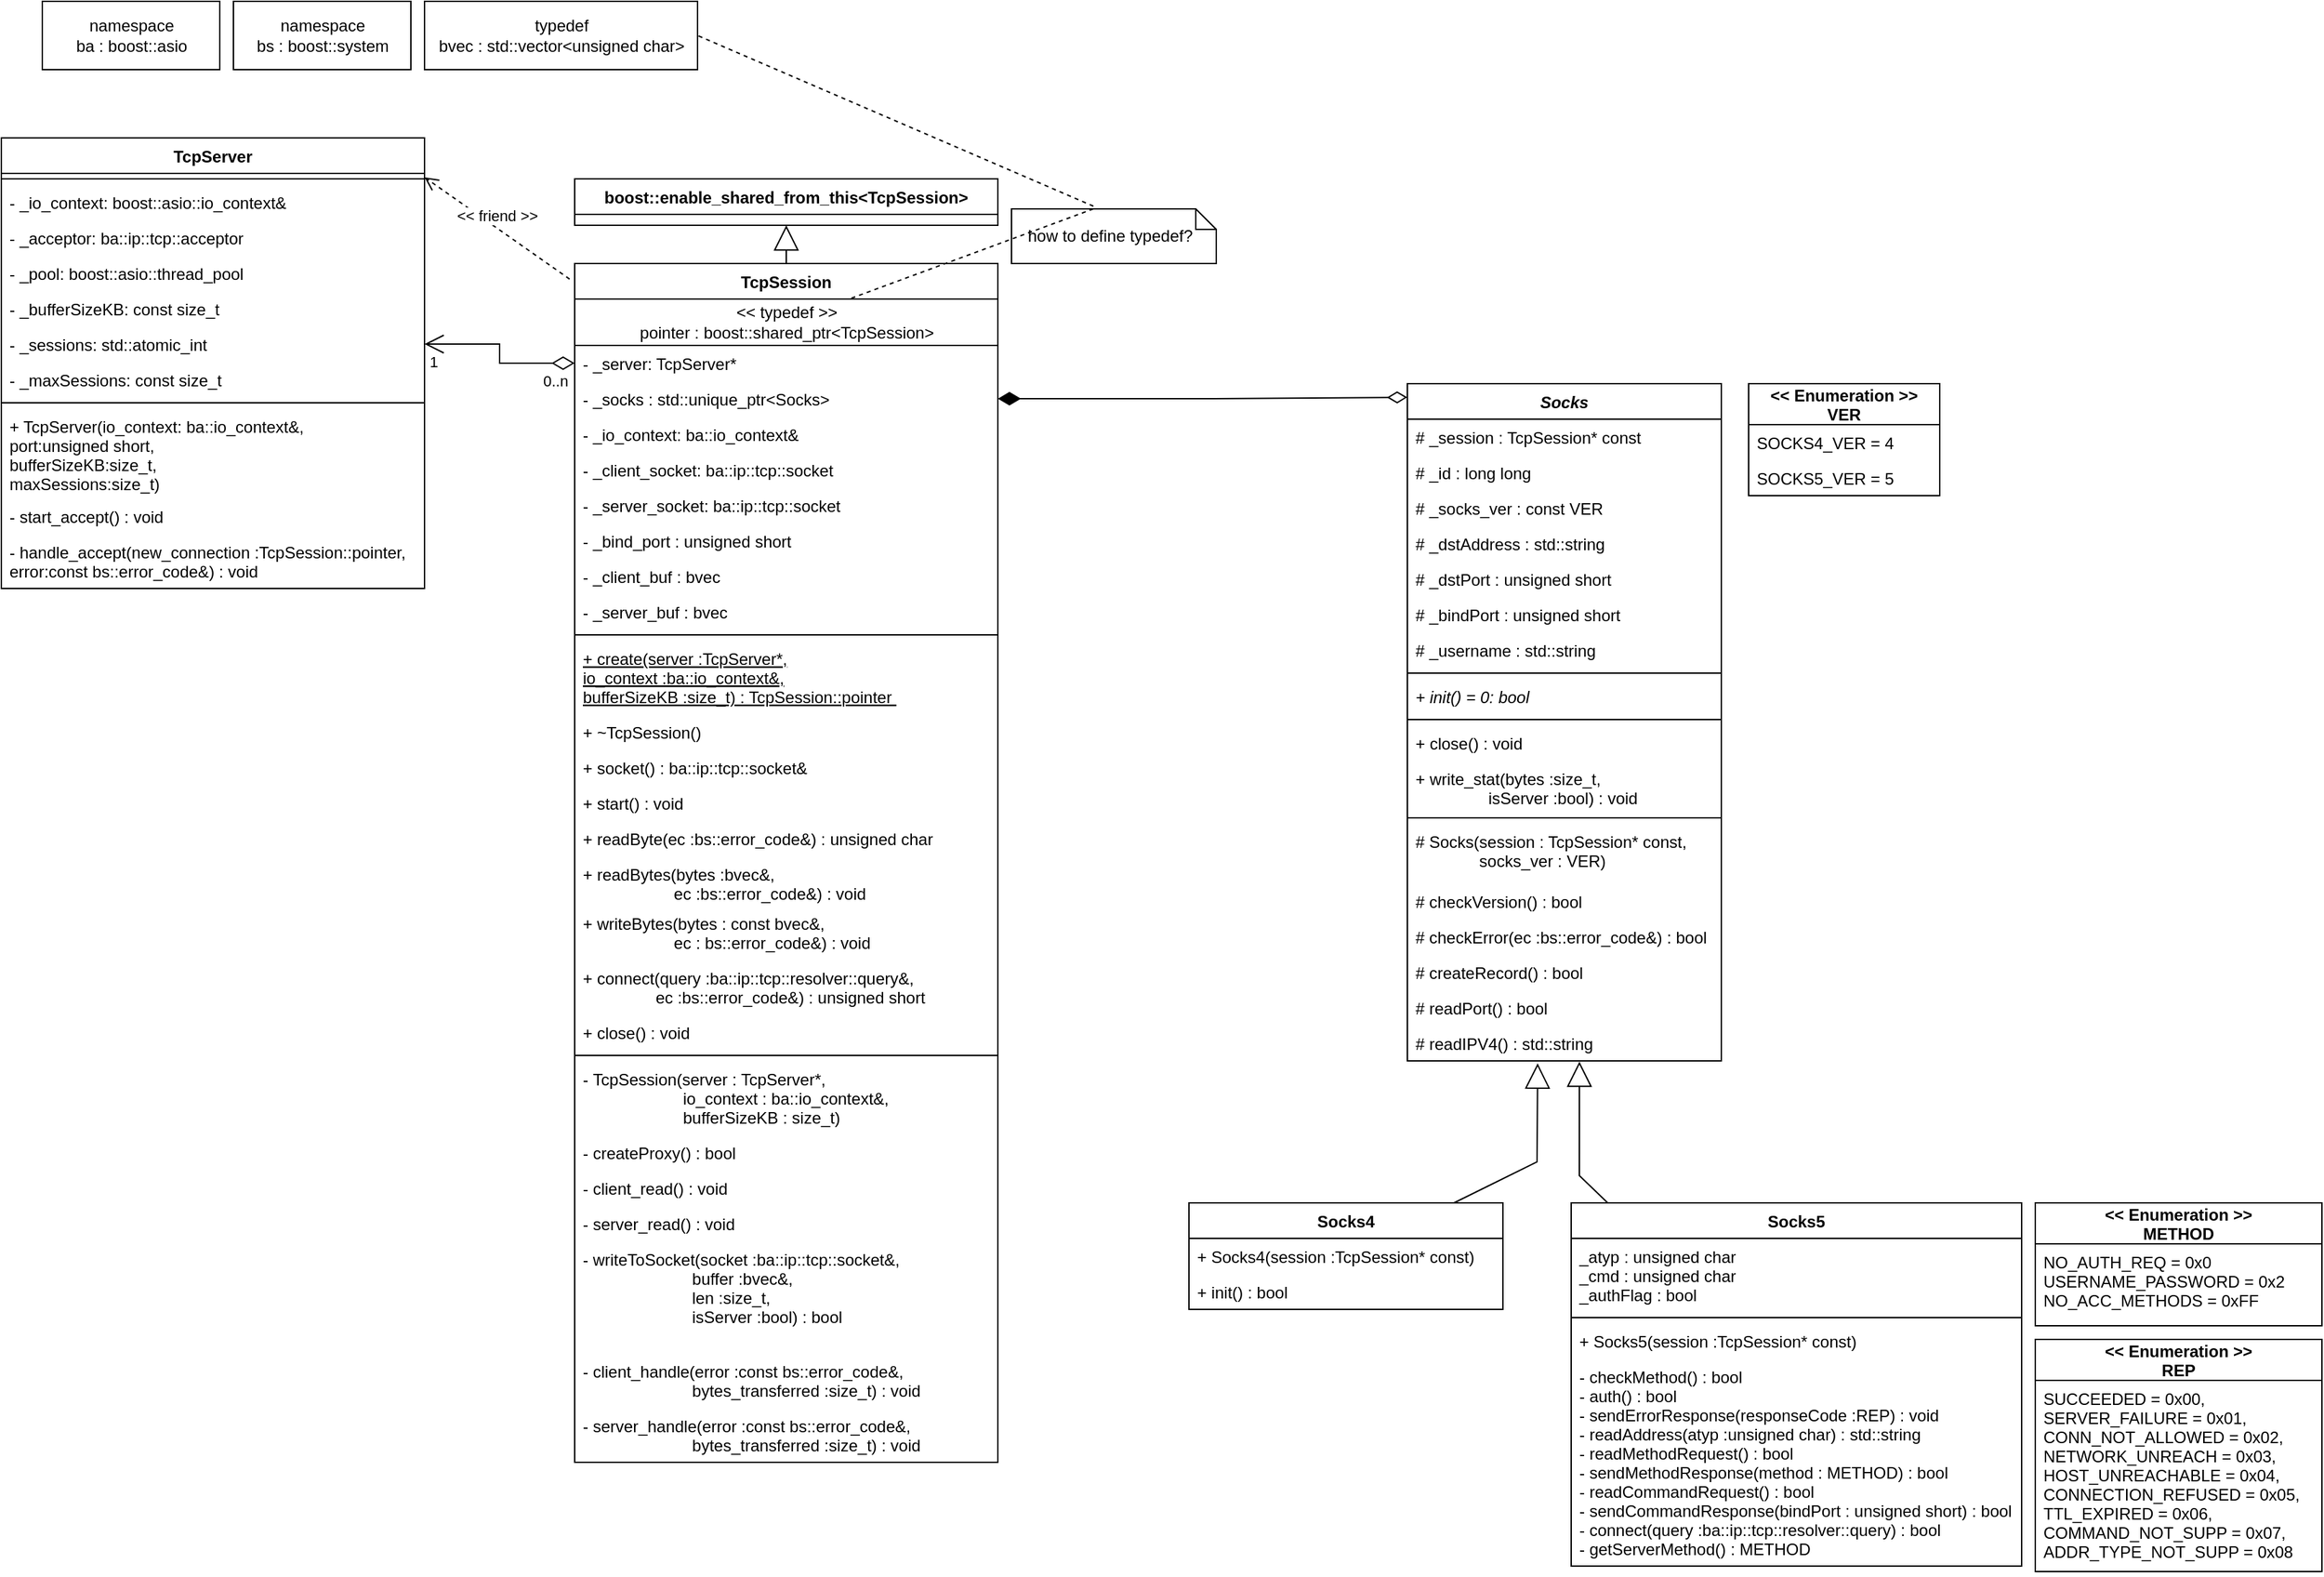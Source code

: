 <mxfile version="19.0.3" type="device" pages="2"><diagram id="UIJXuqIEiAS7_5lKM8gC" name="Page-1"><mxGraphModel dx="1422" dy="2005" grid="1" gridSize="10" guides="1" tooltips="1" connect="1" arrows="1" fold="1" page="1" pageScale="1" pageWidth="850" pageHeight="1100" math="0" shadow="0"><root><mxCell id="0"/><mxCell id="1" parent="0"/><mxCell id="ldQl-NMYxCOX7F74w5O0-2" value="TcpServer" style="swimlane;fontStyle=1;align=center;verticalAlign=top;childLayout=stackLayout;horizontal=1;startSize=26;horizontalStack=0;resizeParent=1;resizeParentMax=0;resizeLast=0;collapsible=1;marginBottom=0;" parent="1" vertex="1"><mxGeometry x="30" y="40" width="310" height="330" as="geometry"/></mxCell><mxCell id="ldQl-NMYxCOX7F74w5O0-4" value="" style="line;strokeWidth=1;fillColor=none;align=left;verticalAlign=middle;spacingTop=-1;spacingLeft=3;spacingRight=3;rotatable=0;labelPosition=right;points=[];portConstraint=eastwest;" parent="ldQl-NMYxCOX7F74w5O0-2" vertex="1"><mxGeometry y="26" width="310" height="8" as="geometry"/></mxCell><mxCell id="ldQl-NMYxCOX7F74w5O0-3" value="- _io_context: boost::asio::io_context&amp;" style="text;strokeColor=none;fillColor=none;align=left;verticalAlign=top;spacingLeft=4;spacingRight=4;overflow=hidden;rotatable=0;points=[[0,0.5],[1,0.5]];portConstraint=eastwest;" parent="ldQl-NMYxCOX7F74w5O0-2" vertex="1"><mxGeometry y="34" width="310" height="26" as="geometry"/></mxCell><mxCell id="03dQwwkKUg44N4_VkBEl-83" value="- _acceptor: ba::ip::tcp::acceptor" style="text;strokeColor=none;fillColor=none;align=left;verticalAlign=top;spacingLeft=4;spacingRight=4;overflow=hidden;rotatable=0;points=[[0,0.5],[1,0.5]];portConstraint=eastwest;" parent="ldQl-NMYxCOX7F74w5O0-2" vertex="1"><mxGeometry y="60" width="310" height="26" as="geometry"/></mxCell><mxCell id="03dQwwkKUg44N4_VkBEl-84" value="- _pool: boost::asio::thread_pool" style="text;strokeColor=none;fillColor=none;align=left;verticalAlign=top;spacingLeft=4;spacingRight=4;overflow=hidden;rotatable=0;points=[[0,0.5],[1,0.5]];portConstraint=eastwest;" parent="ldQl-NMYxCOX7F74w5O0-2" vertex="1"><mxGeometry y="86" width="310" height="26" as="geometry"/></mxCell><mxCell id="03dQwwkKUg44N4_VkBEl-85" value="- _bufferSizeKB: const size_t" style="text;strokeColor=none;fillColor=none;align=left;verticalAlign=top;spacingLeft=4;spacingRight=4;overflow=hidden;rotatable=0;points=[[0,0.5],[1,0.5]];portConstraint=eastwest;" parent="ldQl-NMYxCOX7F74w5O0-2" vertex="1"><mxGeometry y="112" width="310" height="26" as="geometry"/></mxCell><mxCell id="03dQwwkKUg44N4_VkBEl-86" value="- _sessions: std::atomic_int" style="text;strokeColor=none;fillColor=none;align=left;verticalAlign=top;spacingLeft=4;spacingRight=4;overflow=hidden;rotatable=0;points=[[0,0.5],[1,0.5]];portConstraint=eastwest;" parent="ldQl-NMYxCOX7F74w5O0-2" vertex="1"><mxGeometry y="138" width="310" height="26" as="geometry"/></mxCell><mxCell id="03dQwwkKUg44N4_VkBEl-87" value="- _maxSessions: const size_t" style="text;strokeColor=none;fillColor=none;align=left;verticalAlign=top;spacingLeft=4;spacingRight=4;overflow=hidden;rotatable=0;points=[[0,0.5],[1,0.5]];portConstraint=eastwest;" parent="ldQl-NMYxCOX7F74w5O0-2" vertex="1"><mxGeometry y="164" width="310" height="26" as="geometry"/></mxCell><mxCell id="03dQwwkKUg44N4_VkBEl-88" value="" style="line;strokeWidth=1;fillColor=none;align=left;verticalAlign=middle;spacingTop=-1;spacingLeft=3;spacingRight=3;rotatable=0;labelPosition=right;points=[];portConstraint=eastwest;" parent="ldQl-NMYxCOX7F74w5O0-2" vertex="1"><mxGeometry y="190" width="310" height="8" as="geometry"/></mxCell><mxCell id="03dQwwkKUg44N4_VkBEl-89" value="+ TcpServer(io_context: ba::io_context&amp;, &#10;port:unsigned short,&#10;bufferSizeKB:size_t,&#10;maxSessions:size_t)" style="text;strokeColor=none;fillColor=none;align=left;verticalAlign=top;spacingLeft=4;spacingRight=4;overflow=hidden;rotatable=0;points=[[0,0.5],[1,0.5]];portConstraint=eastwest;labelBackgroundColor=default;" parent="ldQl-NMYxCOX7F74w5O0-2" vertex="1"><mxGeometry y="198" width="310" height="66" as="geometry"/></mxCell><mxCell id="03dQwwkKUg44N4_VkBEl-90" value="- start_accept() : void" style="text;strokeColor=none;fillColor=none;align=left;verticalAlign=top;spacingLeft=4;spacingRight=4;overflow=hidden;rotatable=0;points=[[0,0.5],[1,0.5]];portConstraint=eastwest;" parent="ldQl-NMYxCOX7F74w5O0-2" vertex="1"><mxGeometry y="264" width="310" height="26" as="geometry"/></mxCell><mxCell id="03dQwwkKUg44N4_VkBEl-91" value="- handle_accept(new_connection :TcpSession::pointer,&#10;error:const bs::error_code&amp;) : void" style="text;strokeColor=none;fillColor=none;align=left;verticalAlign=top;spacingLeft=4;spacingRight=4;overflow=hidden;rotatable=0;points=[[0,0.5],[1,0.5]];portConstraint=eastwest;" parent="ldQl-NMYxCOX7F74w5O0-2" vertex="1"><mxGeometry y="290" width="310" height="40" as="geometry"/></mxCell><mxCell id="03dQwwkKUg44N4_VkBEl-92" value="TcpSession" style="swimlane;fontStyle=1;align=center;verticalAlign=top;childLayout=stackLayout;horizontal=1;startSize=26;horizontalStack=0;resizeParent=1;resizeParentMax=0;resizeLast=0;collapsible=1;marginBottom=0;labelBackgroundColor=default;fixedWidth=0;resizable=1;" parent="1" vertex="1"><mxGeometry x="450" y="132" width="310" height="878" as="geometry"/></mxCell><mxCell id="03dQwwkKUg44N4_VkBEl-104" value="&amp;lt;&amp;lt; typedef &amp;gt;&amp;gt;&lt;br&gt;pointer : boost::shared_ptr&amp;lt;TcpSession&amp;gt;" style="html=1;labelBackgroundColor=default;fillColor=default;" parent="03dQwwkKUg44N4_VkBEl-92" vertex="1"><mxGeometry y="26" width="310" height="34" as="geometry"/></mxCell><mxCell id="03dQwwkKUg44N4_VkBEl-93" value="- _server: TcpServer* " style="text;strokeColor=none;fillColor=none;align=left;verticalAlign=top;spacingLeft=4;spacingRight=4;overflow=hidden;rotatable=0;points=[[0,0.5],[1,0.5]];portConstraint=eastwest;labelBackgroundColor=default;" parent="03dQwwkKUg44N4_VkBEl-92" vertex="1"><mxGeometry y="60" width="310" height="26" as="geometry"/></mxCell><mxCell id="03dQwwkKUg44N4_VkBEl-122" value="- _socks : std::unique_ptr&lt;Socks&gt; " style="text;strokeColor=none;fillColor=none;align=left;verticalAlign=top;spacingLeft=4;spacingRight=4;overflow=hidden;rotatable=0;points=[[0,0.5],[1,0.5]];portConstraint=eastwest;labelBackgroundColor=default;" parent="03dQwwkKUg44N4_VkBEl-92" vertex="1"><mxGeometry y="86" width="310" height="26" as="geometry"/></mxCell><mxCell id="03dQwwkKUg44N4_VkBEl-113" value="- _io_context: ba::io_context&amp;" style="text;strokeColor=none;fillColor=none;align=left;verticalAlign=top;spacingLeft=4;spacingRight=4;overflow=hidden;rotatable=0;points=[[0,0.5],[1,0.5]];portConstraint=eastwest;labelBackgroundColor=default;" parent="03dQwwkKUg44N4_VkBEl-92" vertex="1"><mxGeometry y="112" width="310" height="26" as="geometry"/></mxCell><mxCell id="03dQwwkKUg44N4_VkBEl-117" value="- _client_socket: ba::ip::tcp::socket" style="text;strokeColor=none;fillColor=none;align=left;verticalAlign=top;spacingLeft=4;spacingRight=4;overflow=hidden;rotatable=0;points=[[0,0.5],[1,0.5]];portConstraint=eastwest;labelBackgroundColor=default;" parent="03dQwwkKUg44N4_VkBEl-92" vertex="1"><mxGeometry y="138" width="310" height="26" as="geometry"/></mxCell><mxCell id="03dQwwkKUg44N4_VkBEl-118" value="- _server_socket: ba::ip::tcp::socket " style="text;strokeColor=none;fillColor=none;align=left;verticalAlign=top;spacingLeft=4;spacingRight=4;overflow=hidden;rotatable=0;points=[[0,0.5],[1,0.5]];portConstraint=eastwest;labelBackgroundColor=default;" parent="03dQwwkKUg44N4_VkBEl-92" vertex="1"><mxGeometry y="164" width="310" height="26" as="geometry"/></mxCell><mxCell id="03dQwwkKUg44N4_VkBEl-119" value="- _bind_port : unsigned short " style="text;strokeColor=none;fillColor=none;align=left;verticalAlign=top;spacingLeft=4;spacingRight=4;overflow=hidden;rotatable=0;points=[[0,0.5],[1,0.5]];portConstraint=eastwest;labelBackgroundColor=default;" parent="03dQwwkKUg44N4_VkBEl-92" vertex="1"><mxGeometry y="190" width="310" height="26" as="geometry"/></mxCell><mxCell id="03dQwwkKUg44N4_VkBEl-120" value="- _client_buf : bvec " style="text;strokeColor=none;fillColor=none;align=left;verticalAlign=top;spacingLeft=4;spacingRight=4;overflow=hidden;rotatable=0;points=[[0,0.5],[1,0.5]];portConstraint=eastwest;labelBackgroundColor=default;" parent="03dQwwkKUg44N4_VkBEl-92" vertex="1"><mxGeometry y="216" width="310" height="26" as="geometry"/></mxCell><mxCell id="03dQwwkKUg44N4_VkBEl-121" value="- _server_buf : bvec " style="text;strokeColor=none;fillColor=none;align=left;verticalAlign=top;spacingLeft=4;spacingRight=4;overflow=hidden;rotatable=0;points=[[0,0.5],[1,0.5]];portConstraint=eastwest;labelBackgroundColor=default;" parent="03dQwwkKUg44N4_VkBEl-92" vertex="1"><mxGeometry y="242" width="310" height="26" as="geometry"/></mxCell><mxCell id="03dQwwkKUg44N4_VkBEl-94" value="" style="line;strokeWidth=1;fillColor=none;align=left;verticalAlign=middle;spacingTop=-1;spacingLeft=3;spacingRight=3;rotatable=0;labelPosition=right;points=[];portConstraint=eastwest;labelBackgroundColor=default;" parent="03dQwwkKUg44N4_VkBEl-92" vertex="1"><mxGeometry y="268" width="310" height="8" as="geometry"/></mxCell><mxCell id="03dQwwkKUg44N4_VkBEl-95" value="+ create(server :TcpServer*,&#10;io_context :ba::io_context&amp;,&#10;bufferSizeKB :size_t) : TcpSession::pointer " style="text;strokeColor=none;fillColor=none;align=left;verticalAlign=top;spacingLeft=4;spacingRight=4;overflow=hidden;rotatable=0;points=[[0,0.5],[1,0.5]];portConstraint=eastwest;labelBackgroundColor=default;fontStyle=4" parent="03dQwwkKUg44N4_VkBEl-92" vertex="1"><mxGeometry y="276" width="310" height="54" as="geometry"/></mxCell><mxCell id="03dQwwkKUg44N4_VkBEl-123" value="+ ~TcpSession()" style="text;strokeColor=none;fillColor=none;align=left;verticalAlign=top;spacingLeft=4;spacingRight=4;overflow=hidden;rotatable=0;points=[[0,0.5],[1,0.5]];portConstraint=eastwest;labelBackgroundColor=default;" parent="03dQwwkKUg44N4_VkBEl-92" vertex="1"><mxGeometry y="330" width="310" height="26" as="geometry"/></mxCell><mxCell id="03dQwwkKUg44N4_VkBEl-124" value="+ socket() : ba::ip::tcp::socket&amp; " style="text;strokeColor=none;fillColor=none;align=left;verticalAlign=top;spacingLeft=4;spacingRight=4;overflow=hidden;rotatable=0;points=[[0,0.5],[1,0.5]];portConstraint=eastwest;labelBackgroundColor=default;" parent="03dQwwkKUg44N4_VkBEl-92" vertex="1"><mxGeometry y="356" width="310" height="26" as="geometry"/></mxCell><mxCell id="03dQwwkKUg44N4_VkBEl-125" value="+ start() : void" style="text;strokeColor=none;fillColor=none;align=left;verticalAlign=top;spacingLeft=4;spacingRight=4;overflow=hidden;rotatable=0;points=[[0,0.5],[1,0.5]];portConstraint=eastwest;labelBackgroundColor=default;" parent="03dQwwkKUg44N4_VkBEl-92" vertex="1"><mxGeometry y="382" width="310" height="26" as="geometry"/></mxCell><mxCell id="03dQwwkKUg44N4_VkBEl-126" value="+ readByte(ec :bs::error_code&amp;) : unsigned char " style="text;strokeColor=none;fillColor=none;align=left;verticalAlign=top;spacingLeft=4;spacingRight=4;overflow=hidden;rotatable=0;points=[[0,0.5],[1,0.5]];portConstraint=eastwest;labelBackgroundColor=default;" parent="03dQwwkKUg44N4_VkBEl-92" vertex="1"><mxGeometry y="408" width="310" height="26" as="geometry"/></mxCell><mxCell id="03dQwwkKUg44N4_VkBEl-127" value="+ readBytes(bytes :bvec&amp;,&#10;                    ec :bs::error_code&amp;) : void" style="text;strokeColor=none;fillColor=none;align=left;verticalAlign=top;spacingLeft=4;spacingRight=4;overflow=hidden;rotatable=0;points=[[0,0.5],[1,0.5]];portConstraint=eastwest;labelBackgroundColor=default;" parent="03dQwwkKUg44N4_VkBEl-92" vertex="1"><mxGeometry y="434" width="310" height="36" as="geometry"/></mxCell><mxCell id="03dQwwkKUg44N4_VkBEl-128" value="+ writeBytes(bytes : const bvec&amp;,&#10;                    ec : bs::error_code&amp;) : void " style="text;strokeColor=none;fillColor=none;align=left;verticalAlign=top;spacingLeft=4;spacingRight=4;overflow=hidden;rotatable=0;points=[[0,0.5],[1,0.5]];portConstraint=eastwest;labelBackgroundColor=default;" parent="03dQwwkKUg44N4_VkBEl-92" vertex="1"><mxGeometry y="470" width="310" height="40" as="geometry"/></mxCell><mxCell id="03dQwwkKUg44N4_VkBEl-129" value="+ connect(query :ba::ip::tcp::resolver::query&amp;,&#10;                ec :bs::error_code&amp;) : unsigned short " style="text;strokeColor=none;fillColor=none;align=left;verticalAlign=top;spacingLeft=4;spacingRight=4;overflow=hidden;rotatable=0;points=[[0,0.5],[1,0.5]];portConstraint=eastwest;labelBackgroundColor=default;" parent="03dQwwkKUg44N4_VkBEl-92" vertex="1"><mxGeometry y="510" width="310" height="40" as="geometry"/></mxCell><mxCell id="03dQwwkKUg44N4_VkBEl-130" value="+ close() : void" style="text;strokeColor=none;fillColor=none;align=left;verticalAlign=top;spacingLeft=4;spacingRight=4;overflow=hidden;rotatable=0;points=[[0,0.5],[1,0.5]];portConstraint=eastwest;labelBackgroundColor=default;" parent="03dQwwkKUg44N4_VkBEl-92" vertex="1"><mxGeometry y="550" width="310" height="26" as="geometry"/></mxCell><mxCell id="03dQwwkKUg44N4_VkBEl-138" value="" style="line;strokeWidth=1;fillColor=none;align=left;verticalAlign=middle;spacingTop=-1;spacingLeft=3;spacingRight=3;rotatable=0;labelPosition=right;points=[];portConstraint=eastwest;labelBackgroundColor=default;" parent="03dQwwkKUg44N4_VkBEl-92" vertex="1"><mxGeometry y="576" width="310" height="8" as="geometry"/></mxCell><mxCell id="03dQwwkKUg44N4_VkBEl-131" value="- TcpSession(server : TcpServer*,&#10;                      io_context : ba::io_context&amp;,&#10;                      bufferSizeKB : size_t)" style="text;strokeColor=none;fillColor=none;align=left;verticalAlign=top;spacingLeft=4;spacingRight=4;overflow=hidden;rotatable=0;points=[[0,0.5],[1,0.5]];portConstraint=eastwest;labelBackgroundColor=default;" parent="03dQwwkKUg44N4_VkBEl-92" vertex="1"><mxGeometry y="584" width="310" height="54" as="geometry"/></mxCell><mxCell id="03dQwwkKUg44N4_VkBEl-132" value="- createProxy() : bool " style="text;strokeColor=none;fillColor=none;align=left;verticalAlign=top;spacingLeft=4;spacingRight=4;overflow=hidden;rotatable=0;points=[[0,0.5],[1,0.5]];portConstraint=eastwest;labelBackgroundColor=default;" parent="03dQwwkKUg44N4_VkBEl-92" vertex="1"><mxGeometry y="638" width="310" height="26" as="geometry"/></mxCell><mxCell id="03dQwwkKUg44N4_VkBEl-133" value="- client_read() : void" style="text;strokeColor=none;fillColor=none;align=left;verticalAlign=top;spacingLeft=4;spacingRight=4;overflow=hidden;rotatable=0;points=[[0,0.5],[1,0.5]];portConstraint=eastwest;labelBackgroundColor=default;" parent="03dQwwkKUg44N4_VkBEl-92" vertex="1"><mxGeometry y="664" width="310" height="26" as="geometry"/></mxCell><mxCell id="03dQwwkKUg44N4_VkBEl-134" value="- server_read() : void" style="text;strokeColor=none;fillColor=none;align=left;verticalAlign=top;spacingLeft=4;spacingRight=4;overflow=hidden;rotatable=0;points=[[0,0.5],[1,0.5]];portConstraint=eastwest;labelBackgroundColor=default;" parent="03dQwwkKUg44N4_VkBEl-92" vertex="1"><mxGeometry y="690" width="310" height="26" as="geometry"/></mxCell><mxCell id="03dQwwkKUg44N4_VkBEl-135" value="- writeToSocket(socket :ba::ip::tcp::socket&amp;,&#10;                        buffer :bvec&amp;,&#10;                        len :size_t,&#10;                        isServer :bool) : bool " style="text;strokeColor=none;fillColor=none;align=left;verticalAlign=top;spacingLeft=4;spacingRight=4;overflow=hidden;rotatable=0;points=[[0,0.5],[1,0.5]];portConstraint=eastwest;labelBackgroundColor=default;" parent="03dQwwkKUg44N4_VkBEl-92" vertex="1"><mxGeometry y="716" width="310" height="82" as="geometry"/></mxCell><mxCell id="03dQwwkKUg44N4_VkBEl-136" value="- client_handle(error :const bs::error_code&amp;,&#10;                        bytes_transferred :size_t) : void " style="text;strokeColor=none;fillColor=none;align=left;verticalAlign=top;spacingLeft=4;spacingRight=4;overflow=hidden;rotatable=0;points=[[0,0.5],[1,0.5]];portConstraint=eastwest;labelBackgroundColor=default;" parent="03dQwwkKUg44N4_VkBEl-92" vertex="1"><mxGeometry y="798" width="310" height="40" as="geometry"/></mxCell><mxCell id="03dQwwkKUg44N4_VkBEl-137" value="- server_handle(error :const bs::error_code&amp;,&#10;                        bytes_transferred :size_t) : void " style="text;strokeColor=none;fillColor=none;align=left;verticalAlign=top;spacingLeft=4;spacingRight=4;overflow=hidden;rotatable=0;points=[[0,0.5],[1,0.5]];portConstraint=eastwest;labelBackgroundColor=default;" parent="03dQwwkKUg44N4_VkBEl-92" vertex="1"><mxGeometry y="838" width="310" height="40" as="geometry"/></mxCell><mxCell id="03dQwwkKUg44N4_VkBEl-96" value="&amp;lt;&amp;lt; friend &amp;gt;&amp;gt;" style="html=1;verticalAlign=bottom;endArrow=open;dashed=1;endSize=8;rounded=0;entryX=1;entryY=0.356;entryDx=0;entryDy=0;entryPerimeter=0;exitX=-0.012;exitY=0.013;exitDx=0;exitDy=0;exitPerimeter=0;" parent="1" source="03dQwwkKUg44N4_VkBEl-92" target="ldQl-NMYxCOX7F74w5O0-4" edge="1"><mxGeometry relative="1" as="geometry"><mxPoint x="470" y="130" as="sourcePoint"/><mxPoint x="350" y="50" as="targetPoint"/></mxGeometry></mxCell><mxCell id="03dQwwkKUg44N4_VkBEl-97" value="boost::enable_shared_from_this&lt;TcpSession&gt;" style="swimlane;fontStyle=1;align=center;verticalAlign=top;childLayout=stackLayout;horizontal=1;startSize=26;horizontalStack=0;resizeParent=1;resizeParentMax=0;resizeLast=0;collapsible=1;marginBottom=0;labelBackgroundColor=default;" parent="1" vertex="1"><mxGeometry x="450" y="70" width="310" height="34" as="geometry"/></mxCell><mxCell id="03dQwwkKUg44N4_VkBEl-101" value="" style="endArrow=block;endSize=16;endFill=0;html=1;rounded=0;" parent="1" source="03dQwwkKUg44N4_VkBEl-92" target="03dQwwkKUg44N4_VkBEl-97" edge="1"><mxGeometry width="160" relative="1" as="geometry"><mxPoint x="490" y="150" as="sourcePoint"/><mxPoint x="650" y="150" as="targetPoint"/></mxGeometry></mxCell><mxCell id="03dQwwkKUg44N4_VkBEl-107" value="how to define typedef?" style="shape=note;size=15;align=left;spacingLeft=10;html=1;whiteSpace=wrap;labelBackgroundColor=default;fillColor=default;" parent="1" vertex="1"><mxGeometry x="770" y="92" width="150" height="40" as="geometry"/></mxCell><mxCell id="03dQwwkKUg44N4_VkBEl-108" value="" style="edgeStyle=none;endArrow=none;exitX=0.4;exitY=0;dashed=1;html=1;rounded=0;" parent="1" source="03dQwwkKUg44N4_VkBEl-107" target="03dQwwkKUg44N4_VkBEl-104" edge="1"><mxGeometry x="1" relative="1" as="geometry"><mxPoint x="620" y="290" as="targetPoint"/></mxGeometry></mxCell><mxCell id="03dQwwkKUg44N4_VkBEl-110" value="" style="endArrow=open;html=1;endSize=12;startArrow=diamondThin;startSize=14;startFill=0;edgeStyle=orthogonalEdgeStyle;rounded=0;" parent="1" source="03dQwwkKUg44N4_VkBEl-93" target="03dQwwkKUg44N4_VkBEl-86" edge="1"><mxGeometry relative="1" as="geometry"><mxPoint x="425" y="260" as="sourcePoint"/><mxPoint x="340" y="70" as="targetPoint"/><Array as="points"/></mxGeometry></mxCell><mxCell id="03dQwwkKUg44N4_VkBEl-111" value="0..n" style="edgeLabel;resizable=0;html=1;align=left;verticalAlign=top;labelBackgroundColor=default;fillColor=default;" parent="03dQwwkKUg44N4_VkBEl-110" connectable="0" vertex="1"><mxGeometry x="-1" relative="1" as="geometry"><mxPoint x="-25" as="offset"/></mxGeometry></mxCell><mxCell id="03dQwwkKUg44N4_VkBEl-112" value="1" style="edgeLabel;resizable=0;html=1;align=right;verticalAlign=top;labelBackgroundColor=default;fillColor=default;" parent="03dQwwkKUg44N4_VkBEl-110" connectable="0" vertex="1"><mxGeometry x="1" relative="1" as="geometry"><mxPoint x="10" as="offset"/></mxGeometry></mxCell><mxCell id="03dQwwkKUg44N4_VkBEl-114" value="namespace&lt;br&gt;ba : boost::asio" style="html=1;labelBackgroundColor=default;fillColor=default;" parent="1" vertex="1"><mxGeometry x="60" y="-60" width="130" height="50" as="geometry"/></mxCell><mxCell id="03dQwwkKUg44N4_VkBEl-115" value="namespace&lt;br&gt;bs : boost::system" style="html=1;labelBackgroundColor=default;fillColor=default;" parent="1" vertex="1"><mxGeometry x="200" y="-60" width="130" height="50" as="geometry"/></mxCell><mxCell id="03dQwwkKUg44N4_VkBEl-116" value="typedef&lt;br&gt;bvec : std::vector&amp;lt;unsigned char&amp;gt;" style="html=1;labelBackgroundColor=default;fillColor=default;" parent="1" vertex="1"><mxGeometry x="340" y="-60" width="200" height="50" as="geometry"/></mxCell><mxCell id="03dQwwkKUg44N4_VkBEl-139" value="Socks" style="swimlane;fontStyle=3;align=center;verticalAlign=top;childLayout=stackLayout;horizontal=1;startSize=26;horizontalStack=0;resizeParent=1;resizeParentMax=0;resizeLast=0;collapsible=1;marginBottom=0;labelBackgroundColor=default;fillColor=default;" parent="1" vertex="1"><mxGeometry x="1060" y="220" width="230" height="496" as="geometry"/></mxCell><mxCell id="03dQwwkKUg44N4_VkBEl-140" value="# _session : TcpSession* const" style="text;strokeColor=none;fillColor=none;align=left;verticalAlign=top;spacingLeft=4;spacingRight=4;overflow=hidden;rotatable=0;points=[[0,0.5],[1,0.5]];portConstraint=eastwest;labelBackgroundColor=default;" parent="03dQwwkKUg44N4_VkBEl-139" vertex="1"><mxGeometry y="26" width="230" height="26" as="geometry"/></mxCell><mxCell id="03dQwwkKUg44N4_VkBEl-146" value="# _id : long long " style="text;strokeColor=none;fillColor=none;align=left;verticalAlign=top;spacingLeft=4;spacingRight=4;overflow=hidden;rotatable=0;points=[[0,0.5],[1,0.5]];portConstraint=eastwest;labelBackgroundColor=default;" parent="03dQwwkKUg44N4_VkBEl-139" vertex="1"><mxGeometry y="52" width="230" height="26" as="geometry"/></mxCell><mxCell id="03dQwwkKUg44N4_VkBEl-147" value="# _socks_ver : const VER " style="text;strokeColor=none;fillColor=none;align=left;verticalAlign=top;spacingLeft=4;spacingRight=4;overflow=hidden;rotatable=0;points=[[0,0.5],[1,0.5]];portConstraint=eastwest;labelBackgroundColor=default;" parent="03dQwwkKUg44N4_VkBEl-139" vertex="1"><mxGeometry y="78" width="230" height="26" as="geometry"/></mxCell><mxCell id="03dQwwkKUg44N4_VkBEl-148" value="# _dstAddress : std::string " style="text;strokeColor=none;fillColor=none;align=left;verticalAlign=top;spacingLeft=4;spacingRight=4;overflow=hidden;rotatable=0;points=[[0,0.5],[1,0.5]];portConstraint=eastwest;labelBackgroundColor=default;" parent="03dQwwkKUg44N4_VkBEl-139" vertex="1"><mxGeometry y="104" width="230" height="26" as="geometry"/></mxCell><mxCell id="03dQwwkKUg44N4_VkBEl-150" value="# _dstPort : unsigned short" style="text;strokeColor=none;fillColor=none;align=left;verticalAlign=top;spacingLeft=4;spacingRight=4;overflow=hidden;rotatable=0;points=[[0,0.5],[1,0.5]];portConstraint=eastwest;labelBackgroundColor=default;" parent="03dQwwkKUg44N4_VkBEl-139" vertex="1"><mxGeometry y="130" width="230" height="26" as="geometry"/></mxCell><mxCell id="03dQwwkKUg44N4_VkBEl-151" value="# _bindPort : unsigned short " style="text;strokeColor=none;fillColor=none;align=left;verticalAlign=top;spacingLeft=4;spacingRight=4;overflow=hidden;rotatable=0;points=[[0,0.5],[1,0.5]];portConstraint=eastwest;labelBackgroundColor=default;" parent="03dQwwkKUg44N4_VkBEl-139" vertex="1"><mxGeometry y="156" width="230" height="26" as="geometry"/></mxCell><mxCell id="03dQwwkKUg44N4_VkBEl-152" value="# _username : std::string " style="text;strokeColor=none;fillColor=none;align=left;verticalAlign=top;spacingLeft=4;spacingRight=4;overflow=hidden;rotatable=0;points=[[0,0.5],[1,0.5]];portConstraint=eastwest;labelBackgroundColor=default;" parent="03dQwwkKUg44N4_VkBEl-139" vertex="1"><mxGeometry y="182" width="230" height="26" as="geometry"/></mxCell><mxCell id="03dQwwkKUg44N4_VkBEl-141" value="" style="line;strokeWidth=1;fillColor=none;align=left;verticalAlign=middle;spacingTop=-1;spacingLeft=3;spacingRight=3;rotatable=0;labelPosition=right;points=[];portConstraint=eastwest;labelBackgroundColor=default;" parent="03dQwwkKUg44N4_VkBEl-139" vertex="1"><mxGeometry y="208" width="230" height="8" as="geometry"/></mxCell><mxCell id="03dQwwkKUg44N4_VkBEl-160" value="+ init() = 0: bool " style="text;strokeColor=none;fillColor=none;align=left;verticalAlign=top;spacingLeft=4;spacingRight=4;overflow=hidden;rotatable=0;points=[[0,0.5],[1,0.5]];portConstraint=eastwest;labelBackgroundColor=default;fontStyle=2" parent="03dQwwkKUg44N4_VkBEl-139" vertex="1"><mxGeometry y="216" width="230" height="26" as="geometry"/></mxCell><mxCell id="03dQwwkKUg44N4_VkBEl-163" value="" style="line;strokeWidth=1;fillColor=none;align=left;verticalAlign=middle;spacingTop=-1;spacingLeft=3;spacingRight=3;rotatable=0;labelPosition=right;points=[];portConstraint=eastwest;labelBackgroundColor=default;" parent="03dQwwkKUg44N4_VkBEl-139" vertex="1"><mxGeometry y="242" width="230" height="8" as="geometry"/></mxCell><mxCell id="03dQwwkKUg44N4_VkBEl-161" value="+ close() : void" style="text;strokeColor=none;fillColor=none;align=left;verticalAlign=top;spacingLeft=4;spacingRight=4;overflow=hidden;rotatable=0;points=[[0,0.5],[1,0.5]];portConstraint=eastwest;labelBackgroundColor=default;fontStyle=0" parent="03dQwwkKUg44N4_VkBEl-139" vertex="1"><mxGeometry y="250" width="230" height="26" as="geometry"/></mxCell><mxCell id="03dQwwkKUg44N4_VkBEl-162" value="+ write_stat(bytes :size_t,&#10;                isServer :bool) : void " style="text;strokeColor=none;fillColor=none;align=left;verticalAlign=top;spacingLeft=4;spacingRight=4;overflow=hidden;rotatable=0;points=[[0,0.5],[1,0.5]];portConstraint=eastwest;labelBackgroundColor=default;" parent="03dQwwkKUg44N4_VkBEl-139" vertex="1"><mxGeometry y="276" width="230" height="38" as="geometry"/></mxCell><mxCell id="03dQwwkKUg44N4_VkBEl-158" value="" style="line;strokeWidth=1;fillColor=none;align=left;verticalAlign=middle;spacingTop=-1;spacingLeft=3;spacingRight=3;rotatable=0;labelPosition=right;points=[];portConstraint=eastwest;labelBackgroundColor=default;" parent="03dQwwkKUg44N4_VkBEl-139" vertex="1"><mxGeometry y="314" width="230" height="8" as="geometry"/></mxCell><mxCell id="03dQwwkKUg44N4_VkBEl-142" value="# Socks(session : TcpSession* const,&#10;              socks_ver : VER)" style="text;strokeColor=none;fillColor=none;align=left;verticalAlign=top;spacingLeft=4;spacingRight=4;overflow=hidden;rotatable=0;points=[[0,0.5],[1,0.5]];portConstraint=eastwest;labelBackgroundColor=default;" parent="03dQwwkKUg44N4_VkBEl-139" vertex="1"><mxGeometry y="322" width="230" height="44" as="geometry"/></mxCell><mxCell id="03dQwwkKUg44N4_VkBEl-153" value="# checkVersion() : bool " style="text;strokeColor=none;fillColor=none;align=left;verticalAlign=top;spacingLeft=4;spacingRight=4;overflow=hidden;rotatable=0;points=[[0,0.5],[1,0.5]];portConstraint=eastwest;labelBackgroundColor=default;" parent="03dQwwkKUg44N4_VkBEl-139" vertex="1"><mxGeometry y="366" width="230" height="26" as="geometry"/></mxCell><mxCell id="03dQwwkKUg44N4_VkBEl-154" value="# checkError(ec :bs::error_code&amp;) : bool " style="text;strokeColor=none;fillColor=none;align=left;verticalAlign=top;spacingLeft=4;spacingRight=4;overflow=hidden;rotatable=0;points=[[0,0.5],[1,0.5]];portConstraint=eastwest;labelBackgroundColor=default;" parent="03dQwwkKUg44N4_VkBEl-139" vertex="1"><mxGeometry y="392" width="230" height="26" as="geometry"/></mxCell><mxCell id="03dQwwkKUg44N4_VkBEl-155" value="# createRecord() : bool" style="text;strokeColor=none;fillColor=none;align=left;verticalAlign=top;spacingLeft=4;spacingRight=4;overflow=hidden;rotatable=0;points=[[0,0.5],[1,0.5]];portConstraint=eastwest;labelBackgroundColor=default;" parent="03dQwwkKUg44N4_VkBEl-139" vertex="1"><mxGeometry y="418" width="230" height="26" as="geometry"/></mxCell><mxCell id="03dQwwkKUg44N4_VkBEl-156" value="# readPort() : bool " style="text;strokeColor=none;fillColor=none;align=left;verticalAlign=top;spacingLeft=4;spacingRight=4;overflow=hidden;rotatable=0;points=[[0,0.5],[1,0.5]];portConstraint=eastwest;labelBackgroundColor=default;" parent="03dQwwkKUg44N4_VkBEl-139" vertex="1"><mxGeometry y="444" width="230" height="26" as="geometry"/></mxCell><mxCell id="03dQwwkKUg44N4_VkBEl-157" value="# readIPV4() : std::string " style="text;strokeColor=none;fillColor=none;align=left;verticalAlign=top;spacingLeft=4;spacingRight=4;overflow=hidden;rotatable=0;points=[[0,0.5],[1,0.5]];portConstraint=eastwest;labelBackgroundColor=default;" parent="03dQwwkKUg44N4_VkBEl-139" vertex="1"><mxGeometry y="470" width="230" height="26" as="geometry"/></mxCell><mxCell id="03dQwwkKUg44N4_VkBEl-143" value="" style="endArrow=diamondThin;html=1;endSize=12;startArrow=diamondThin;startSize=14;startFill=1;edgeStyle=orthogonalEdgeStyle;align=left;verticalAlign=bottom;rounded=0;endFill=0;" parent="1" source="03dQwwkKUg44N4_VkBEl-122" edge="1"><mxGeometry x="-0.933" y="31" relative="1" as="geometry"><mxPoint x="760" y="230" as="sourcePoint"/><mxPoint x="1060" y="230" as="targetPoint"/><mxPoint as="offset"/></mxGeometry></mxCell><mxCell id="03dQwwkKUg44N4_VkBEl-144" value="" style="edgeStyle=none;endArrow=none;dashed=1;html=1;rounded=0;entryX=1;entryY=0.5;entryDx=0;entryDy=0;" parent="1" target="03dQwwkKUg44N4_VkBEl-116" edge="1"><mxGeometry x="1" relative="1" as="geometry"><mxPoint x="661.084" y="168" as="targetPoint"/><mxPoint x="830" y="90" as="sourcePoint"/></mxGeometry></mxCell><mxCell id="03dQwwkKUg44N4_VkBEl-164" value="&lt;&lt; Enumeration &gt;&gt;&#10;VER" style="swimlane;fontStyle=1;childLayout=stackLayout;horizontal=1;startSize=30;fillColor=none;horizontalStack=0;resizeParent=1;resizeParentMax=0;resizeLast=0;collapsible=1;marginBottom=0;labelBackgroundColor=default;" parent="1" vertex="1"><mxGeometry x="1310" y="220" width="140" height="82" as="geometry"/></mxCell><mxCell id="03dQwwkKUg44N4_VkBEl-165" value="SOCKS4_VER = 4" style="text;strokeColor=none;fillColor=none;align=left;verticalAlign=top;spacingLeft=4;spacingRight=4;overflow=hidden;rotatable=0;points=[[0,0.5],[1,0.5]];portConstraint=eastwest;labelBackgroundColor=default;" parent="03dQwwkKUg44N4_VkBEl-164" vertex="1"><mxGeometry y="30" width="140" height="26" as="geometry"/></mxCell><mxCell id="03dQwwkKUg44N4_VkBEl-166" value="SOCKS5_VER = 5" style="text;strokeColor=none;fillColor=none;align=left;verticalAlign=top;spacingLeft=4;spacingRight=4;overflow=hidden;rotatable=0;points=[[0,0.5],[1,0.5]];portConstraint=eastwest;labelBackgroundColor=default;" parent="03dQwwkKUg44N4_VkBEl-164" vertex="1"><mxGeometry y="56" width="140" height="26" as="geometry"/></mxCell><mxCell id="03dQwwkKUg44N4_VkBEl-168" value="Socks4" style="swimlane;fontStyle=1;childLayout=stackLayout;horizontal=1;startSize=26;fillColor=none;horizontalStack=0;resizeParent=1;resizeParentMax=0;resizeLast=0;collapsible=1;marginBottom=0;labelBackgroundColor=default;" parent="1" vertex="1"><mxGeometry x="900" y="820" width="230" height="78" as="geometry"/></mxCell><mxCell id="03dQwwkKUg44N4_VkBEl-169" value="+ Socks4(session :TcpSession* const)" style="text;strokeColor=none;fillColor=none;align=left;verticalAlign=top;spacingLeft=4;spacingRight=4;overflow=hidden;rotatable=0;points=[[0,0.5],[1,0.5]];portConstraint=eastwest;labelBackgroundColor=default;" parent="03dQwwkKUg44N4_VkBEl-168" vertex="1"><mxGeometry y="26" width="230" height="26" as="geometry"/></mxCell><mxCell id="03dQwwkKUg44N4_VkBEl-171" value="+ init() : bool" style="text;strokeColor=none;fillColor=none;align=left;verticalAlign=top;spacingLeft=4;spacingRight=4;overflow=hidden;rotatable=0;points=[[0,0.5],[1,0.5]];portConstraint=eastwest;labelBackgroundColor=default;" parent="03dQwwkKUg44N4_VkBEl-168" vertex="1"><mxGeometry y="52" width="230" height="26" as="geometry"/></mxCell><mxCell id="03dQwwkKUg44N4_VkBEl-172" value="" style="endArrow=block;endSize=16;endFill=0;html=1;rounded=0;entryX=0.415;entryY=1.069;entryDx=0;entryDy=0;entryPerimeter=0;" parent="1" source="03dQwwkKUg44N4_VkBEl-168" target="03dQwwkKUg44N4_VkBEl-157" edge="1"><mxGeometry x="-1" y="118" width="160" relative="1" as="geometry"><mxPoint x="1120" y="820" as="sourcePoint"/><mxPoint x="1010" y="750" as="targetPoint"/><Array as="points"><mxPoint x="1155" y="790"/></Array><mxPoint x="-22" y="27" as="offset"/></mxGeometry></mxCell><mxCell id="03dQwwkKUg44N4_VkBEl-177" value="Socks5" style="swimlane;fontStyle=1;align=center;verticalAlign=top;childLayout=stackLayout;horizontal=1;startSize=26;horizontalStack=0;resizeParent=1;resizeParentMax=0;resizeLast=0;collapsible=1;marginBottom=0;labelBackgroundColor=default;fillColor=default;" parent="1" vertex="1"><mxGeometry x="1180" y="820" width="330" height="266" as="geometry"/></mxCell><mxCell id="03dQwwkKUg44N4_VkBEl-178" value="_atyp : unsigned char&#10;_cmd : unsigned char &#10;_authFlag : bool " style="text;strokeColor=none;fillColor=none;align=left;verticalAlign=top;spacingLeft=4;spacingRight=4;overflow=hidden;rotatable=0;points=[[0,0.5],[1,0.5]];portConstraint=eastwest;labelBackgroundColor=default;" parent="03dQwwkKUg44N4_VkBEl-177" vertex="1"><mxGeometry y="26" width="330" height="54" as="geometry"/></mxCell><mxCell id="03dQwwkKUg44N4_VkBEl-179" value="" style="line;strokeWidth=1;fillColor=none;align=left;verticalAlign=middle;spacingTop=-1;spacingLeft=3;spacingRight=3;rotatable=0;labelPosition=right;points=[];portConstraint=eastwest;labelBackgroundColor=default;" parent="03dQwwkKUg44N4_VkBEl-177" vertex="1"><mxGeometry y="80" width="330" height="8" as="geometry"/></mxCell><mxCell id="03dQwwkKUg44N4_VkBEl-199" value="+ Socks5(session :TcpSession* const)" style="text;strokeColor=none;fillColor=none;align=left;verticalAlign=top;spacingLeft=4;spacingRight=4;overflow=hidden;rotatable=0;points=[[0,0.5],[1,0.5]];portConstraint=eastwest;labelBackgroundColor=default;" parent="03dQwwkKUg44N4_VkBEl-177" vertex="1"><mxGeometry y="88" width="330" height="26" as="geometry"/></mxCell><mxCell id="03dQwwkKUg44N4_VkBEl-180" value="- checkMethod() : bool &#10;- auth() : bool&#10;- sendErrorResponse(responseCode :REP) : void&#10;- readAddress(atyp :unsigned char) : std::string&#10;- readMethodRequest() : bool&#10;- sendMethodResponse(method : METHOD) : bool&#10;- readCommandRequest() : bool&#10;- sendCommandResponse(bindPort : unsigned short) : bool&#10;- connect(query :ba::ip::tcp::resolver::query) : bool&#10;- getServerMethod() : METHOD " style="text;strokeColor=none;fillColor=none;align=left;verticalAlign=top;spacingLeft=4;spacingRight=4;overflow=hidden;rotatable=0;points=[[0,0.5],[1,0.5]];portConstraint=eastwest;labelBackgroundColor=default;" parent="03dQwwkKUg44N4_VkBEl-177" vertex="1"><mxGeometry y="114" width="330" height="152" as="geometry"/></mxCell><mxCell id="03dQwwkKUg44N4_VkBEl-181" value="" style="endArrow=block;endSize=16;endFill=0;html=1;rounded=0;entryX=0.548;entryY=1.019;entryDx=0;entryDy=0;entryPerimeter=0;" parent="1" source="03dQwwkKUg44N4_VkBEl-177" target="03dQwwkKUg44N4_VkBEl-157" edge="1"><mxGeometry x="-1" y="118" width="160" relative="1" as="geometry"><mxPoint x="1113.78" y="830" as="sourcePoint"/><mxPoint x="1165.45" y="753.794" as="targetPoint"/><Array as="points"><mxPoint x="1186" y="800"/></Array><mxPoint x="-22" y="27" as="offset"/></mxGeometry></mxCell><mxCell id="03dQwwkKUg44N4_VkBEl-194" value="&lt;&lt; Enumeration &gt;&gt;&#10;METHOD" style="swimlane;fontStyle=1;childLayout=stackLayout;horizontal=1;startSize=30;fillColor=none;horizontalStack=0;resizeParent=1;resizeParentMax=0;resizeLast=0;collapsible=1;marginBottom=0;labelBackgroundColor=default;" parent="1" vertex="1"><mxGeometry x="1520" y="820" width="210" height="90" as="geometry"/></mxCell><mxCell id="03dQwwkKUg44N4_VkBEl-195" value="NO_AUTH_REQ = 0x0&#10;&#9;USERNAME_PASSWORD = 0x2&#10;NO_ACC_METHODS = 0xFF" style="text;strokeColor=none;fillColor=none;align=left;verticalAlign=top;spacingLeft=4;spacingRight=4;overflow=hidden;rotatable=0;points=[[0,0.5],[1,0.5]];portConstraint=eastwest;labelBackgroundColor=default;" parent="03dQwwkKUg44N4_VkBEl-194" vertex="1"><mxGeometry y="30" width="210" height="60" as="geometry"/></mxCell><mxCell id="03dQwwkKUg44N4_VkBEl-197" value="&lt;&lt; Enumeration &gt;&gt;&#10;REP" style="swimlane;fontStyle=1;childLayout=stackLayout;horizontal=1;startSize=30;fillColor=none;horizontalStack=0;resizeParent=1;resizeParentMax=0;resizeLast=0;collapsible=1;marginBottom=0;labelBackgroundColor=default;" parent="1" vertex="1"><mxGeometry x="1520" y="920" width="210" height="170" as="geometry"/></mxCell><mxCell id="03dQwwkKUg44N4_VkBEl-198" value="SUCCEEDED = 0x00,&#10;&#9;SERVER_FAILURE = 0x01,&#10;&#9;CONN_NOT_ALLOWED = 0x02,&#10;&#9;NETWORK_UNREACH = 0x03,&#10;&#9;HOST_UNREACHABLE = 0x04,&#10;&#9;CONNECTION_REFUSED = 0x05,&#10;&#9;TTL_EXPIRED = 0x06,&#10;&#9;COMMAND_NOT_SUPP = 0x07,&#10;&#9;ADDR_TYPE_NOT_SUPP = 0x08" style="text;strokeColor=none;fillColor=none;align=left;verticalAlign=top;spacingLeft=4;spacingRight=4;overflow=hidden;rotatable=0;points=[[0,0.5],[1,0.5]];portConstraint=eastwest;labelBackgroundColor=default;" parent="03dQwwkKUg44N4_VkBEl-197" vertex="1"><mxGeometry y="30" width="210" height="140" as="geometry"/></mxCell></root></mxGraphModel></diagram><diagram id="OMYBBVLQ9kpf69jBRu_z" name="cfg and logger"><mxGraphModel dx="1673" dy="1065" grid="1" gridSize="10" guides="1" tooltips="1" connect="1" arrows="1" fold="1" page="1" pageScale="1" pageWidth="827" pageHeight="1169" math="0" shadow="0"><root><mxCell id="0"/><mxCell id="1" parent="0"/><mxCell id="8HV7mTmubXvhCRB5pjfS-1" value="&lt;&lt;Singleton&gt;&gt;&#10;ConfigReader" style="swimlane;fontStyle=1;align=center;verticalAlign=top;childLayout=stackLayout;horizontal=1;startSize=40;horizontalStack=0;resizeParent=1;resizeParentMax=0;resizeLast=0;collapsible=1;marginBottom=0;" parent="1" vertex="1"><mxGeometry x="20" y="340" width="310" height="394" as="geometry"><mxRectangle x="90" y="280" width="110" height="40" as="alternateBounds"/></mxGeometry></mxCell><mxCell id="8HV7mTmubXvhCRB5pjfS-2" value="- m_ConfigSettingMap: std::map&lt;std::string, std::string&gt;&#10;- m_UsersData: std::map&lt;std::string, std::string&gt;&#10;- m_pInstance: ConfigReader" style="text;strokeColor=none;fillColor=none;align=left;verticalAlign=top;spacingLeft=4;spacingRight=4;overflow=hidden;rotatable=0;points=[[0,0.5],[1,0.5]];portConstraint=eastwest;" parent="8HV7mTmubXvhCRB5pjfS-1" vertex="1"><mxGeometry y="40" width="310" height="64" as="geometry"/></mxCell><mxCell id="8HV7mTmubXvhCRB5pjfS-3" value="" style="line;strokeWidth=1;fillColor=none;align=left;verticalAlign=middle;spacingTop=-1;spacingLeft=3;spacingRight=3;rotatable=0;labelPosition=right;points=[];portConstraint=eastwest;" parent="8HV7mTmubXvhCRB5pjfS-1" vertex="1"><mxGeometry y="104" width="310" height="8" as="geometry"/></mxCell><mxCell id="8HV7mTmubXvhCRB5pjfS-4" value="+ parseFile(fileName: std::string): bool&#10;+ getValue(tag: std::string, value: bool&amp;): bool&#10;+ getValue(tag: std::string, value: int&amp;): bool&#10;+ getValue(tag:std::string, value: std::string&amp;): bool&#10;+ hasUser(tag: const std::string&amp;,&#10;                  value: const std::string&amp;): bool&#10;+ dumpFileValues(): void&#10;+ dumpUsersValues(): void&#10;&#10;- ConfigReader(configFile:std::string)&#10;- ~ConfigReader()&#10;- ConfigReader(obj: const ConfigReader&amp;)&#10;- operator=(obj: const ConfigReader&amp;): void&#10;- trim(str: const std::string&amp;,&#10;         whitespace:const std::string&amp;): std::string&#10;- reduce(str: const std::string&amp;,&#10;              fill: const std::string&amp;,&#10;              whitespace:const std::string&amp;): std::string &#10;- fillUsers(inputFile:std::ifstream&amp;): bool" style="text;strokeColor=none;fillColor=none;align=left;verticalAlign=top;spacingLeft=4;spacingRight=4;overflow=hidden;rotatable=0;points=[[0,0.5],[1,0.5]];portConstraint=eastwest;" parent="8HV7mTmubXvhCRB5pjfS-1" vertex="1"><mxGeometry y="112" width="310" height="282" as="geometry"/></mxCell><mxCell id="8HV7mTmubXvhCRB5pjfS-5" value="&lt;&lt;Singleton&gt;&gt;&#10;Logger" style="swimlane;fontStyle=1;align=center;verticalAlign=top;childLayout=stackLayout;horizontal=1;startSize=48;horizontalStack=0;resizeParent=1;resizeParentMax=0;resizeLast=0;collapsible=1;marginBottom=0;" parent="1" vertex="1"><mxGeometry x="600" y="310" width="270" height="782" as="geometry"><mxRectangle x="600" y="310" width="100" height="38" as="alternateBounds"/></mxGeometry></mxCell><mxCell id="8HV7mTmubXvhCRB5pjfS-6" value="- m_Instance: Logger&#10;- m_File: std::ofstream&#10;- m_LogLevel: LogLevel &#10;- m_LogType: LogType&#10;" style="text;strokeColor=none;fillColor=none;align=left;verticalAlign=top;spacingLeft=4;spacingRight=4;overflow=hidden;rotatable=0;points=[[0,0.5],[1,0.5]];portConstraint=eastwest;" parent="8HV7mTmubXvhCRB5pjfS-5" vertex="1"><mxGeometry y="48" width="270" height="64" as="geometry"/></mxCell><mxCell id="8HV7mTmubXvhCRB5pjfS-7" value="" style="line;strokeWidth=1;fillColor=none;align=left;verticalAlign=middle;spacingTop=-1;spacingLeft=3;spacingRight=3;rotatable=0;labelPosition=right;points=[];portConstraint=eastwest;" parent="8HV7mTmubXvhCRB5pjfS-5" vertex="1"><mxGeometry y="112" width="270" height="8" as="geometry"/></mxCell><mxCell id="8HV7mTmubXvhCRB5pjfS-8" value="+ getInstance(): Logger&amp;&#10;+ console(text:const char*): void&#10;+ console(text:const std::string&amp;) : void&#10;+ console(stream:std::ostringstream&amp;): void&#10;+ error(text:const char*): void&#10;+ error(text:const std::string&amp;): void&#10;+ error(stream:std::ostringstream&amp;): void&#10;+ alarm(text:const char*): void&#10;+ alarm(text:const std::string&amp;): void&#10;+ alarm(stream: std::ostringstream&amp;): void&#10;+ always(text:const char*): void&#10;+ always(text:const std::string&amp;): void&#10;+ always(stream:std::ostringstream&amp;): void&#10;+ buffer(text:const char*): void&#10;+ buffer(text:const std::string&amp;): void&#10;+ buffer(stream:std::ostringstream&amp;): void&#10;+ info(text:const char*): void&#10;+ info(text:const std::string&amp;): void&#10;+ info(stream:std::ostringstream&amp;): void&#10;+ trace(text:const char*): void&#10;+ trace(text:const std::string&amp;): void&#10;+ trace(stream:std::ostringstream&amp;): void&#10;+ debug(text:const char*): void&#10;+ debug(text:const std::string&amp;): void&#10;+ debug(stream:std::ostringstream&amp;): void&#10;+ updateLogLevel(logLevel:LogLevel): void&#10;&#10;+ enaleLog(): void&#10;+ disableLog(): void&#10;+ updateLogType(LogType logType): void&#10;&#10;+ enableConsoleLogging(): void&#10;+ enableFileLogging(): void&#10;+ enableALLLogging(): void&#10;&#10;# Logger();&#10;# ~Logger();&#10;# lock(): void&#10;# unlock(): void&#10;# getCurrentTime(): std::string&#10;&#10;- logIntoFile(data: std::string&amp;): void&#10;- logOnConsole(data: std::string&amp;): void&#10;- Logger(obj: const Logger&amp;)&#10;- operator=(obj: const Logger&amp;): void&#10;- configure(): void" style="text;strokeColor=none;fillColor=none;align=left;verticalAlign=top;spacingLeft=4;spacingRight=4;overflow=hidden;rotatable=0;points=[[0,0.5],[1,0.5]];portConstraint=eastwest;" parent="8HV7mTmubXvhCRB5pjfS-5" vertex="1"><mxGeometry y="120" width="270" height="662" as="geometry"/></mxCell><mxCell id="8HV7mTmubXvhCRB5pjfS-9" value="BUFF" style="swimlane;fontStyle=1;align=center;verticalAlign=top;childLayout=stackLayout;horizontal=1;startSize=26;horizontalStack=0;resizeParent=1;resizeParentMax=0;resizeLast=0;collapsible=1;marginBottom=0;" parent="1" vertex="1"><mxGeometry x="1120" y="570" width="320" height="170" as="geometry"><mxRectangle x="1070" y="140" width="60" height="26" as="alternateBounds"/></mxGeometry></mxCell><mxCell id="8HV7mTmubXvhCRB5pjfS-10" value="- ss: std::ostringstream&#10;- type: LoggedLevel" style="text;strokeColor=none;fillColor=none;align=left;verticalAlign=top;spacingLeft=4;spacingRight=4;overflow=hidden;rotatable=0;points=[[0,0.5],[1,0.5]];portConstraint=eastwest;" parent="8HV7mTmubXvhCRB5pjfS-9" vertex="1"><mxGeometry y="26" width="320" height="44" as="geometry"/></mxCell><mxCell id="8HV7mTmubXvhCRB5pjfS-11" value="" style="line;strokeWidth=1;fillColor=none;align=left;verticalAlign=middle;spacingTop=-1;spacingLeft=3;spacingRight=3;rotatable=0;labelPosition=right;points=[];portConstraint=eastwest;" parent="8HV7mTmubXvhCRB5pjfS-9" vertex="1"><mxGeometry y="70" width="320" height="8" as="geometry"/></mxCell><mxCell id="8HV7mTmubXvhCRB5pjfS-12" value="+ BUFF(type:const LoggedLevel)&#10;+ BUFF(buf:BUFF&amp;&amp;)&#10;+ operator&lt;&lt;(message:T&amp;&amp;): BUFF&amp;&#10;+ operator&lt;&lt;((*os)(std::ostream&amp;):std::ostream&amp;):BUFF&amp; &#10;+ ~BUFF()" style="text;strokeColor=none;fillColor=none;align=left;verticalAlign=top;spacingLeft=4;spacingRight=4;overflow=hidden;rotatable=0;points=[[0,0.5],[1,0.5]];portConstraint=eastwest;" parent="8HV7mTmubXvhCRB5pjfS-9" vertex="1"><mxGeometry y="78" width="320" height="92" as="geometry"/></mxCell><mxCell id="BQQYudH_E_2vYivV9CX--3" value="instance" style="text;html=1;strokeColor=none;fillColor=none;align=center;verticalAlign=middle;whiteSpace=wrap;rounded=0;" parent="1" vertex="1"><mxGeometry x="280" y="250" width="60" height="20" as="geometry"/></mxCell><mxCell id="BQQYudH_E_2vYivV9CX--4" value="instance" style="text;html=1;strokeColor=none;fillColor=none;align=center;verticalAlign=middle;whiteSpace=wrap;rounded=0;" parent="1" vertex="1"><mxGeometry x="770" y="240" width="60" height="20" as="geometry"/></mxCell><mxCell id="UuluW2Qgpm8NghQpdVF8-1" value="Logger::getInstance().console(ss);" style="shape=note;whiteSpace=wrap;html=1;backgroundOutline=1;darkOpacity=0.05;size=11;" parent="1" vertex="1"><mxGeometry x="950" y="770" width="190" height="70" as="geometry"/></mxCell><mxCell id="UuluW2Qgpm8NghQpdVF8-2" value="" style="endArrow=none;dashed=1;html=1;rounded=0;exitX=0.5;exitY=0;exitDx=0;exitDy=0;exitPerimeter=0;entryX=-0.003;entryY=0.804;entryDx=0;entryDy=0;entryPerimeter=0;" parent="1" source="UuluW2Qgpm8NghQpdVF8-1" target="8HV7mTmubXvhCRB5pjfS-12" edge="1"><mxGeometry width="50" height="50" relative="1" as="geometry"><mxPoint x="1020" y="330" as="sourcePoint"/><mxPoint x="1090" y="210" as="targetPoint"/></mxGeometry></mxCell><mxCell id="UuluW2Qgpm8NghQpdVF8-4" value="" style="endArrow=diamondThin;html=1;rounded=0;entryX=1;entryY=0.75;entryDx=0;entryDy=0;endFill=0;endSize=14;exitX=0;exitY=0.5;exitDx=0;exitDy=0;exitPerimeter=0;" parent="1" source="UuluW2Qgpm8NghQpdVF8-1" target="8HV7mTmubXvhCRB5pjfS-5" edge="1"><mxGeometry width="50" height="50" relative="1" as="geometry"><mxPoint x="940" y="380" as="sourcePoint"/><mxPoint x="1070" y="280" as="targetPoint"/></mxGeometry></mxCell><mxCell id="UuluW2Qgpm8NghQpdVF8-6" value="&lt;span style=&quot;text-align: left;&quot;&gt;configure()&lt;/span&gt;" style="shape=note;whiteSpace=wrap;html=1;backgroundOutline=1;darkOpacity=0.05;size=11;" parent="1" vertex="1"><mxGeometry x="370" y="517" width="200" height="40" as="geometry"/></mxCell><mxCell id="UuluW2Qgpm8NghQpdVF8-7" value="" style="endArrow=none;dashed=1;html=1;rounded=0;exitX=0;exitY=0;exitDx=190;exitDy=40.5;exitPerimeter=0;entryX=0.002;entryY=0.975;entryDx=0;entryDy=0;entryPerimeter=0;" parent="1" source="UuluW2Qgpm8NghQpdVF8-6" target="8HV7mTmubXvhCRB5pjfS-8" edge="1"><mxGeometry width="50" height="50" relative="1" as="geometry"><mxPoint x="332.46" y="618.03" as="sourcePoint"/><mxPoint x="401.5" y="499.998" as="targetPoint"/></mxGeometry></mxCell><mxCell id="UuluW2Qgpm8NghQpdVF8-8" value="" style="endArrow=diamondThin;html=1;rounded=0;endFill=0;endSize=14;exitX=0;exitY=0.5;exitDx=0;exitDy=0;exitPerimeter=0;entryX=1;entryY=0.5;entryDx=0;entryDy=0;" parent="1" source="UuluW2Qgpm8NghQpdVF8-6" target="8HV7mTmubXvhCRB5pjfS-1" edge="1"><mxGeometry width="50" height="50" relative="1" as="geometry"><mxPoint x="252.46" y="668.03" as="sourcePoint"/><mxPoint x="330" y="680" as="targetPoint"/></mxGeometry></mxCell><mxCell id="BQQYudH_E_2vYivV9CX--1" style="edgeStyle=orthogonalEdgeStyle;rounded=0;orthogonalLoop=1;jettySize=auto;html=1;entryX=0.75;entryY=0;entryDx=0;entryDy=0;endArrow=diamondThin;endFill=0;endSize=15;exitX=1;exitY=0.048;exitDx=0;exitDy=0;exitPerimeter=0;" parent="1" source="8HV7mTmubXvhCRB5pjfS-1" target="8HV7mTmubXvhCRB5pjfS-1" edge="1"><mxGeometry relative="1" as="geometry"><mxPoint x="330" y="360" as="sourcePoint"/><Array as="points"><mxPoint x="350" y="359"/><mxPoint x="350" y="270"/><mxPoint x="253" y="270"/></Array></mxGeometry></mxCell><mxCell id="BQQYudH_E_2vYivV9CX--2" style="edgeStyle=orthogonalEdgeStyle;rounded=0;orthogonalLoop=1;jettySize=auto;html=1;endArrow=diamondThin;endFill=0;endSize=15;entryX=0.5;entryY=0;entryDx=0;entryDy=0;exitX=0.999;exitY=0.026;exitDx=0;exitDy=0;exitPerimeter=0;" parent="1" source="8HV7mTmubXvhCRB5pjfS-5" target="8HV7mTmubXvhCRB5pjfS-5" edge="1"><mxGeometry relative="1" as="geometry"><mxPoint x="870" y="320" as="sourcePoint"/><mxPoint x="590.06" y="130" as="targetPoint"/><Array as="points"><mxPoint x="890" y="330"/><mxPoint x="890" y="260"/><mxPoint x="735" y="260"/></Array></mxGeometry></mxCell><mxCell id="2OUUkVedR8DGSTM9Qw-y-1" value="&lt;&lt; Enumeration &gt;&gt;&#10;LOG_LEVEL" style="swimlane;fontStyle=0;childLayout=stackLayout;horizontal=1;startSize=50;fillColor=none;horizontalStack=0;resizeParent=1;resizeParentMax=0;resizeLast=0;collapsible=1;marginBottom=0;" vertex="1" parent="1"><mxGeometry x="880" y="350" width="140" height="160" as="geometry"/></mxCell><mxCell id="2OUUkVedR8DGSTM9Qw-y-2" value="OFF_LOG = 0,&#10;FATAL_LOG,&#10;ERROR_LOG,&#10;INFO_LOG,&#10;DEBUG_LOG,&#10;TRACE_LOG,&#10;ALL_LOG" style="text;strokeColor=none;fillColor=none;align=left;verticalAlign=top;spacingLeft=4;spacingRight=4;overflow=hidden;rotatable=0;points=[[0,0.5],[1,0.5]];portConstraint=eastwest;" vertex="1" parent="2OUUkVedR8DGSTM9Qw-y-1"><mxGeometry y="50" width="140" height="110" as="geometry"/></mxCell><mxCell id="2OUUkVedR8DGSTM9Qw-y-5" value="&lt;&lt; Enumeration &gt;&gt;&#10;LOG_TYPE" style="swimlane;fontStyle=0;childLayout=stackLayout;horizontal=1;startSize=50;fillColor=none;horizontalStack=0;resizeParent=1;resizeParentMax=0;resizeLast=0;collapsible=1;marginBottom=0;" vertex="1" parent="1"><mxGeometry x="880" y="525" width="140" height="120" as="geometry"/></mxCell><mxCell id="2OUUkVedR8DGSTM9Qw-y-6" value="DISABLE_LOG = 0,&#10;CONSOLE_LOG,&#10;FILE_LOG,&#10;ENABLE_LOG" style="text;strokeColor=none;fillColor=none;align=left;verticalAlign=top;spacingLeft=4;spacingRight=4;overflow=hidden;rotatable=0;points=[[0,0.5],[1,0.5]];portConstraint=eastwest;" vertex="1" parent="2OUUkVedR8DGSTM9Qw-y-5"><mxGeometry y="50" width="140" height="70" as="geometry"/></mxCell></root></mxGraphModel></diagram></mxfile>